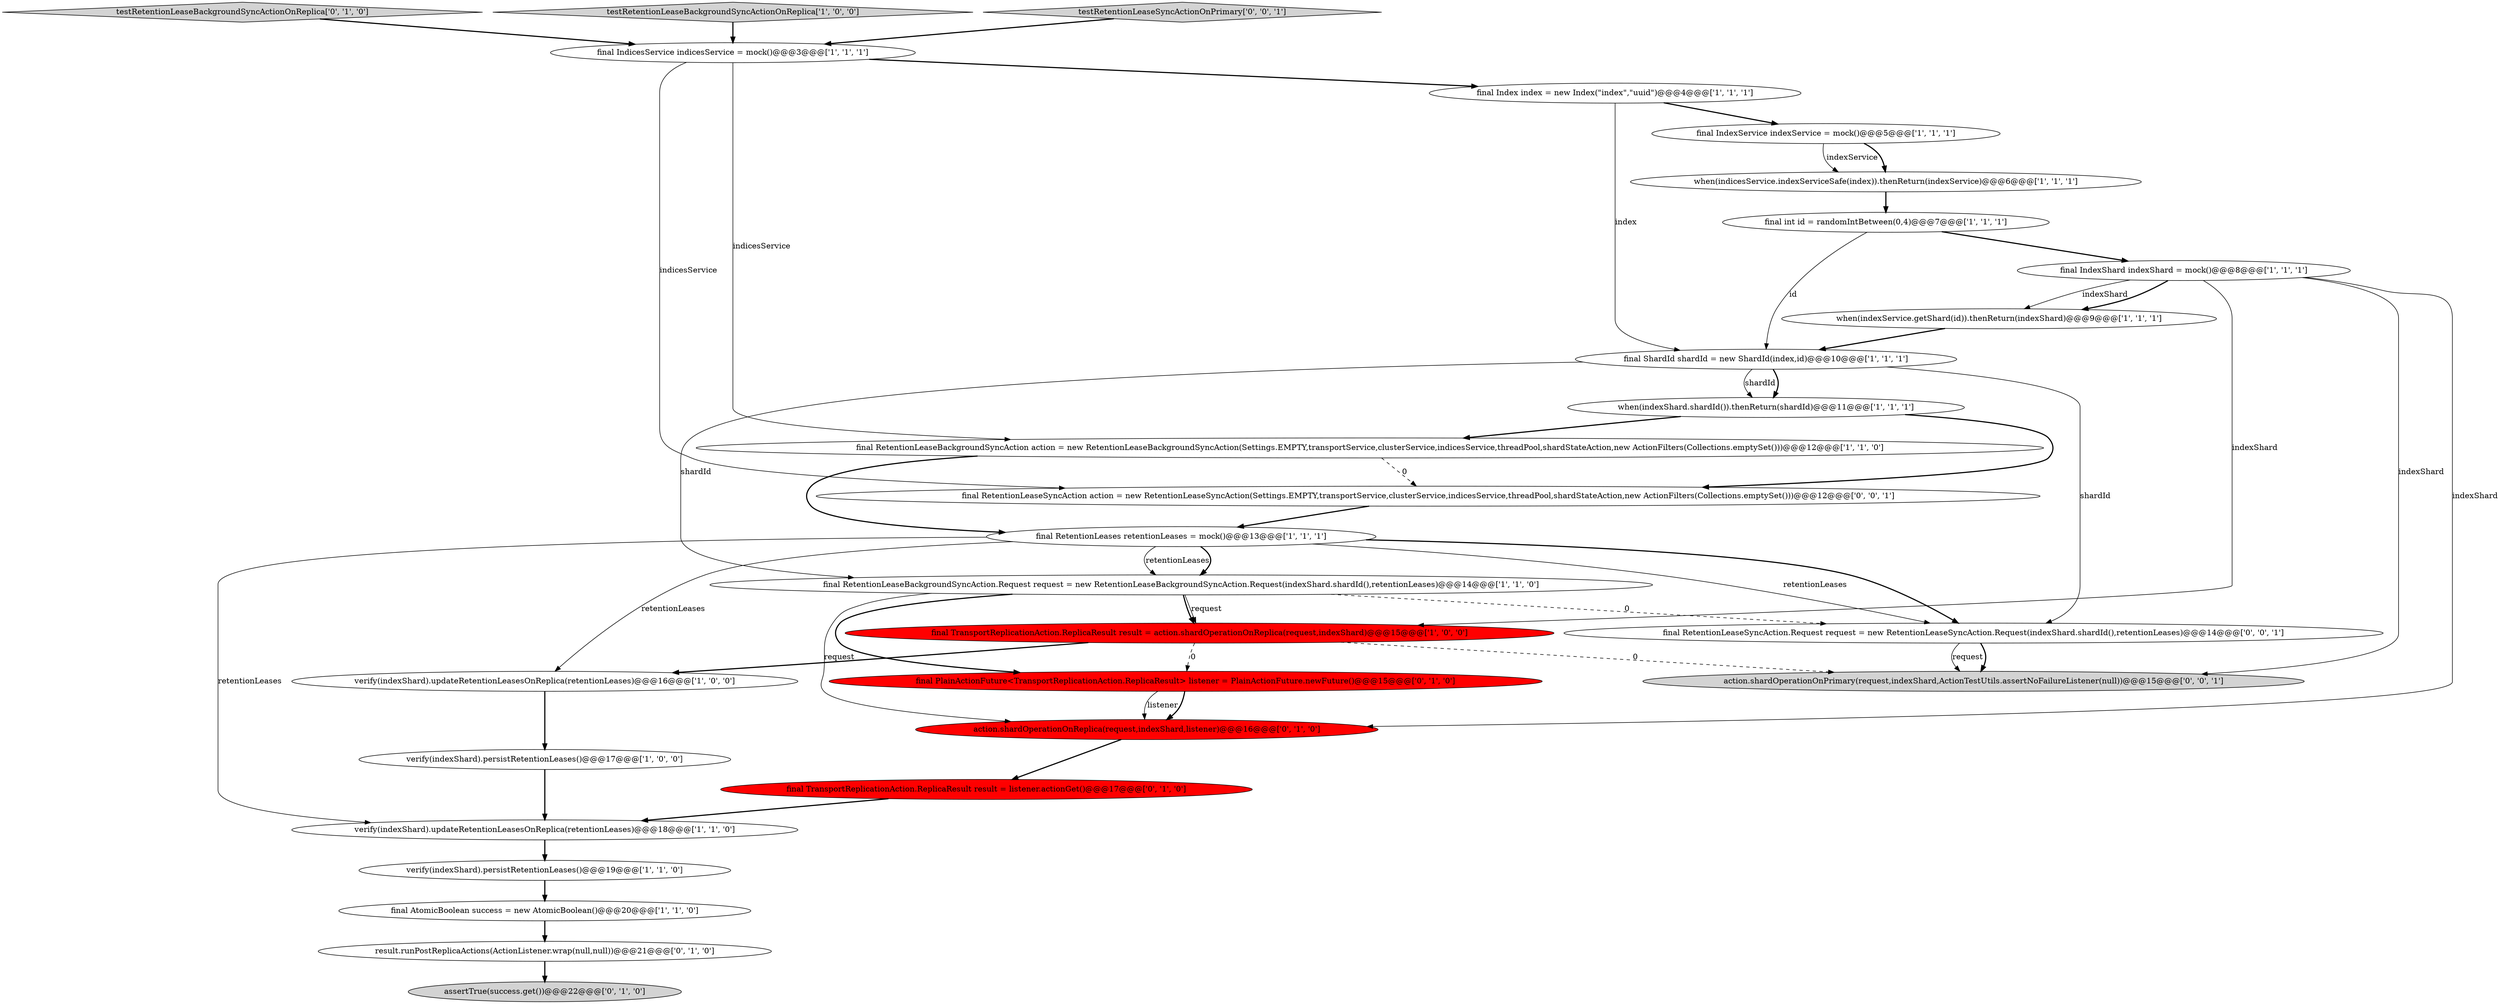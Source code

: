 digraph {
23 [style = filled, label = "final TransportReplicationAction.ReplicaResult result = listener.actionGet()@@@17@@@['0', '1', '0']", fillcolor = red, shape = ellipse image = "AAA1AAABBB2BBB"];
9 [style = filled, label = "final RetentionLeaseBackgroundSyncAction.Request request = new RetentionLeaseBackgroundSyncAction.Request(indexShard.shardId(),retentionLeases)@@@14@@@['1', '1', '0']", fillcolor = white, shape = ellipse image = "AAA0AAABBB1BBB"];
19 [style = filled, label = "testRetentionLeaseBackgroundSyncActionOnReplica['0', '1', '0']", fillcolor = lightgray, shape = diamond image = "AAA0AAABBB2BBB"];
2 [style = filled, label = "final AtomicBoolean success = new AtomicBoolean()@@@20@@@['1', '1', '0']", fillcolor = white, shape = ellipse image = "AAA0AAABBB1BBB"];
10 [style = filled, label = "testRetentionLeaseBackgroundSyncActionOnReplica['1', '0', '0']", fillcolor = lightgray, shape = diamond image = "AAA0AAABBB1BBB"];
7 [style = filled, label = "when(indexShard.shardId()).thenReturn(shardId)@@@11@@@['1', '1', '1']", fillcolor = white, shape = ellipse image = "AAA0AAABBB1BBB"];
6 [style = filled, label = "verify(indexShard).persistRetentionLeases()@@@17@@@['1', '0', '0']", fillcolor = white, shape = ellipse image = "AAA0AAABBB1BBB"];
18 [style = filled, label = "final RetentionLeases retentionLeases = mock()@@@13@@@['1', '1', '1']", fillcolor = white, shape = ellipse image = "AAA0AAABBB1BBB"];
1 [style = filled, label = "final ShardId shardId = new ShardId(index,id)@@@10@@@['1', '1', '1']", fillcolor = white, shape = ellipse image = "AAA0AAABBB1BBB"];
4 [style = filled, label = "final TransportReplicationAction.ReplicaResult result = action.shardOperationOnReplica(request,indexShard)@@@15@@@['1', '0', '0']", fillcolor = red, shape = ellipse image = "AAA1AAABBB1BBB"];
13 [style = filled, label = "when(indicesService.indexServiceSafe(index)).thenReturn(indexService)@@@6@@@['1', '1', '1']", fillcolor = white, shape = ellipse image = "AAA0AAABBB1BBB"];
22 [style = filled, label = "final PlainActionFuture<TransportReplicationAction.ReplicaResult> listener = PlainActionFuture.newFuture()@@@15@@@['0', '1', '0']", fillcolor = red, shape = ellipse image = "AAA1AAABBB2BBB"];
25 [style = filled, label = "testRetentionLeaseSyncActionOnPrimary['0', '0', '1']", fillcolor = lightgray, shape = diamond image = "AAA0AAABBB3BBB"];
17 [style = filled, label = "final int id = randomIntBetween(0,4)@@@7@@@['1', '1', '1']", fillcolor = white, shape = ellipse image = "AAA0AAABBB1BBB"];
11 [style = filled, label = "verify(indexShard).updateRetentionLeasesOnReplica(retentionLeases)@@@16@@@['1', '0', '0']", fillcolor = white, shape = ellipse image = "AAA0AAABBB1BBB"];
26 [style = filled, label = "final RetentionLeaseSyncAction action = new RetentionLeaseSyncAction(Settings.EMPTY,transportService,clusterService,indicesService,threadPool,shardStateAction,new ActionFilters(Collections.emptySet()))@@@12@@@['0', '0', '1']", fillcolor = white, shape = ellipse image = "AAA0AAABBB3BBB"];
28 [style = filled, label = "action.shardOperationOnPrimary(request,indexShard,ActionTestUtils.assertNoFailureListener(null))@@@15@@@['0', '0', '1']", fillcolor = lightgray, shape = ellipse image = "AAA0AAABBB3BBB"];
24 [style = filled, label = "action.shardOperationOnReplica(request,indexShard,listener)@@@16@@@['0', '1', '0']", fillcolor = red, shape = ellipse image = "AAA1AAABBB2BBB"];
8 [style = filled, label = "verify(indexShard).persistRetentionLeases()@@@19@@@['1', '1', '0']", fillcolor = white, shape = ellipse image = "AAA0AAABBB1BBB"];
16 [style = filled, label = "final IndexShard indexShard = mock()@@@8@@@['1', '1', '1']", fillcolor = white, shape = ellipse image = "AAA0AAABBB1BBB"];
15 [style = filled, label = "final IndicesService indicesService = mock()@@@3@@@['1', '1', '1']", fillcolor = white, shape = ellipse image = "AAA0AAABBB1BBB"];
20 [style = filled, label = "assertTrue(success.get())@@@22@@@['0', '1', '0']", fillcolor = lightgray, shape = ellipse image = "AAA0AAABBB2BBB"];
5 [style = filled, label = "when(indexService.getShard(id)).thenReturn(indexShard)@@@9@@@['1', '1', '1']", fillcolor = white, shape = ellipse image = "AAA0AAABBB1BBB"];
27 [style = filled, label = "final RetentionLeaseSyncAction.Request request = new RetentionLeaseSyncAction.Request(indexShard.shardId(),retentionLeases)@@@14@@@['0', '0', '1']", fillcolor = white, shape = ellipse image = "AAA0AAABBB3BBB"];
3 [style = filled, label = "final Index index = new Index(\"index\",\"uuid\")@@@4@@@['1', '1', '1']", fillcolor = white, shape = ellipse image = "AAA0AAABBB1BBB"];
0 [style = filled, label = "verify(indexShard).updateRetentionLeasesOnReplica(retentionLeases)@@@18@@@['1', '1', '0']", fillcolor = white, shape = ellipse image = "AAA0AAABBB1BBB"];
14 [style = filled, label = "final RetentionLeaseBackgroundSyncAction action = new RetentionLeaseBackgroundSyncAction(Settings.EMPTY,transportService,clusterService,indicesService,threadPool,shardStateAction,new ActionFilters(Collections.emptySet()))@@@12@@@['1', '1', '0']", fillcolor = white, shape = ellipse image = "AAA0AAABBB1BBB"];
21 [style = filled, label = "result.runPostReplicaActions(ActionListener.wrap(null,null))@@@21@@@['0', '1', '0']", fillcolor = white, shape = ellipse image = "AAA0AAABBB2BBB"];
12 [style = filled, label = "final IndexService indexService = mock()@@@5@@@['1', '1', '1']", fillcolor = white, shape = ellipse image = "AAA0AAABBB1BBB"];
9->22 [style = bold, label=""];
10->15 [style = bold, label=""];
1->27 [style = solid, label="shardId"];
17->1 [style = solid, label="id"];
18->11 [style = solid, label="retentionLeases"];
15->26 [style = solid, label="indicesService"];
1->9 [style = solid, label="shardId"];
9->4 [style = bold, label=""];
11->6 [style = bold, label=""];
27->28 [style = bold, label=""];
18->27 [style = solid, label="retentionLeases"];
9->27 [style = dashed, label="0"];
12->13 [style = solid, label="indexService"];
6->0 [style = bold, label=""];
4->22 [style = dashed, label="0"];
3->12 [style = bold, label=""];
15->3 [style = bold, label=""];
23->0 [style = bold, label=""];
1->7 [style = bold, label=""];
18->9 [style = solid, label="retentionLeases"];
14->26 [style = dashed, label="0"];
4->28 [style = dashed, label="0"];
7->14 [style = bold, label=""];
7->26 [style = bold, label=""];
18->0 [style = solid, label="retentionLeases"];
12->13 [style = bold, label=""];
5->1 [style = bold, label=""];
13->17 [style = bold, label=""];
9->4 [style = solid, label="request"];
1->7 [style = solid, label="shardId"];
16->5 [style = solid, label="indexShard"];
21->20 [style = bold, label=""];
22->24 [style = solid, label="listener"];
8->2 [style = bold, label=""];
18->27 [style = bold, label=""];
3->1 [style = solid, label="index"];
2->21 [style = bold, label=""];
15->14 [style = solid, label="indicesService"];
16->24 [style = solid, label="indexShard"];
16->28 [style = solid, label="indexShard"];
0->8 [style = bold, label=""];
18->9 [style = bold, label=""];
16->5 [style = bold, label=""];
25->15 [style = bold, label=""];
9->24 [style = solid, label="request"];
14->18 [style = bold, label=""];
22->24 [style = bold, label=""];
19->15 [style = bold, label=""];
4->11 [style = bold, label=""];
27->28 [style = solid, label="request"];
17->16 [style = bold, label=""];
16->4 [style = solid, label="indexShard"];
26->18 [style = bold, label=""];
24->23 [style = bold, label=""];
}
